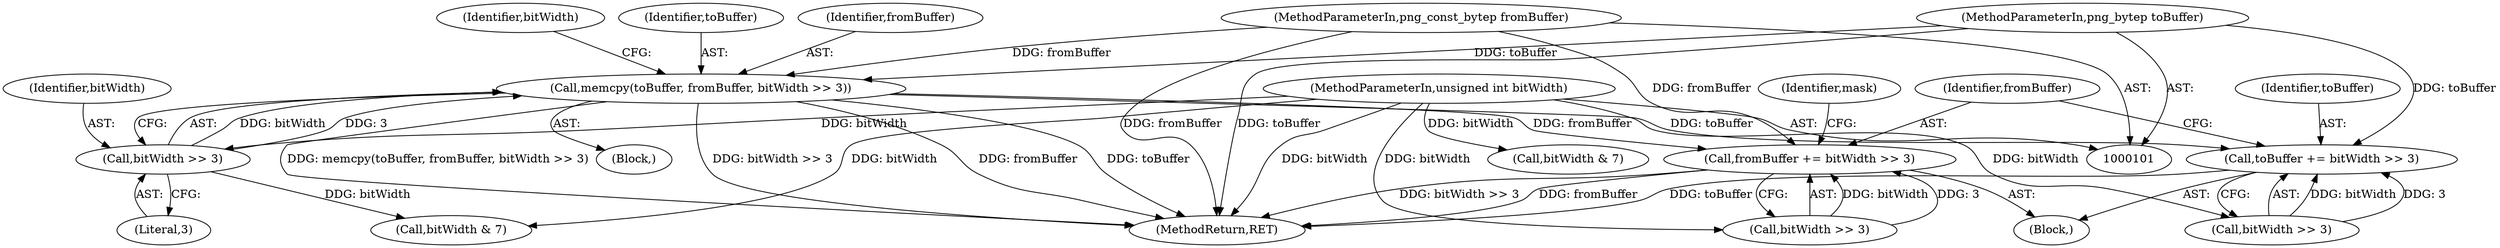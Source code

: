 digraph "0_Android_9d4853418ab2f754c2b63e091c29c5529b8b86ca_122@API" {
"1000106" [label="(Call,memcpy(toBuffer, fromBuffer, bitWidth >> 3))"];
"1000102" [label="(MethodParameterIn,png_bytep toBuffer)"];
"1000103" [label="(MethodParameterIn,png_const_bytep fromBuffer)"];
"1000109" [label="(Call,bitWidth >> 3)"];
"1000104" [label="(MethodParameterIn,unsigned int bitWidth)"];
"1000120" [label="(Call,toBuffer += bitWidth >> 3)"];
"1000125" [label="(Call,fromBuffer += bitWidth >> 3)"];
"1000104" [label="(MethodParameterIn,unsigned int bitWidth)"];
"1000125" [label="(Call,fromBuffer += bitWidth >> 3)"];
"1000110" [label="(Identifier,bitWidth)"];
"1000109" [label="(Call,bitWidth >> 3)"];
"1000102" [label="(MethodParameterIn,png_bytep toBuffer)"];
"1000103" [label="(MethodParameterIn,png_const_bytep fromBuffer)"];
"1000127" [label="(Call,bitWidth >> 3)"];
"1000121" [label="(Identifier,toBuffer)"];
"1000151" [label="(MethodReturn,RET)"];
"1000122" [label="(Call,bitWidth >> 3)"];
"1000114" [label="(Call,bitWidth & 7)"];
"1000118" [label="(Block,)"];
"1000131" [label="(Identifier,mask)"];
"1000107" [label="(Identifier,toBuffer)"];
"1000111" [label="(Literal,3)"];
"1000108" [label="(Identifier,fromBuffer)"];
"1000120" [label="(Call,toBuffer += bitWidth >> 3)"];
"1000134" [label="(Call,bitWidth & 7)"];
"1000105" [label="(Block,)"];
"1000106" [label="(Call,memcpy(toBuffer, fromBuffer, bitWidth >> 3))"];
"1000115" [label="(Identifier,bitWidth)"];
"1000126" [label="(Identifier,fromBuffer)"];
"1000106" -> "1000105"  [label="AST: "];
"1000106" -> "1000109"  [label="CFG: "];
"1000107" -> "1000106"  [label="AST: "];
"1000108" -> "1000106"  [label="AST: "];
"1000109" -> "1000106"  [label="AST: "];
"1000115" -> "1000106"  [label="CFG: "];
"1000106" -> "1000151"  [label="DDG: fromBuffer"];
"1000106" -> "1000151"  [label="DDG: toBuffer"];
"1000106" -> "1000151"  [label="DDG: memcpy(toBuffer, fromBuffer, bitWidth >> 3)"];
"1000106" -> "1000151"  [label="DDG: bitWidth >> 3"];
"1000102" -> "1000106"  [label="DDG: toBuffer"];
"1000103" -> "1000106"  [label="DDG: fromBuffer"];
"1000109" -> "1000106"  [label="DDG: bitWidth"];
"1000109" -> "1000106"  [label="DDG: 3"];
"1000106" -> "1000120"  [label="DDG: toBuffer"];
"1000106" -> "1000125"  [label="DDG: fromBuffer"];
"1000102" -> "1000101"  [label="AST: "];
"1000102" -> "1000151"  [label="DDG: toBuffer"];
"1000102" -> "1000120"  [label="DDG: toBuffer"];
"1000103" -> "1000101"  [label="AST: "];
"1000103" -> "1000151"  [label="DDG: fromBuffer"];
"1000103" -> "1000125"  [label="DDG: fromBuffer"];
"1000109" -> "1000111"  [label="CFG: "];
"1000110" -> "1000109"  [label="AST: "];
"1000111" -> "1000109"  [label="AST: "];
"1000104" -> "1000109"  [label="DDG: bitWidth"];
"1000109" -> "1000114"  [label="DDG: bitWidth"];
"1000104" -> "1000101"  [label="AST: "];
"1000104" -> "1000151"  [label="DDG: bitWidth"];
"1000104" -> "1000114"  [label="DDG: bitWidth"];
"1000104" -> "1000122"  [label="DDG: bitWidth"];
"1000104" -> "1000127"  [label="DDG: bitWidth"];
"1000104" -> "1000134"  [label="DDG: bitWidth"];
"1000120" -> "1000118"  [label="AST: "];
"1000120" -> "1000122"  [label="CFG: "];
"1000121" -> "1000120"  [label="AST: "];
"1000122" -> "1000120"  [label="AST: "];
"1000126" -> "1000120"  [label="CFG: "];
"1000120" -> "1000151"  [label="DDG: toBuffer"];
"1000122" -> "1000120"  [label="DDG: bitWidth"];
"1000122" -> "1000120"  [label="DDG: 3"];
"1000125" -> "1000118"  [label="AST: "];
"1000125" -> "1000127"  [label="CFG: "];
"1000126" -> "1000125"  [label="AST: "];
"1000127" -> "1000125"  [label="AST: "];
"1000131" -> "1000125"  [label="CFG: "];
"1000125" -> "1000151"  [label="DDG: bitWidth >> 3"];
"1000125" -> "1000151"  [label="DDG: fromBuffer"];
"1000127" -> "1000125"  [label="DDG: bitWidth"];
"1000127" -> "1000125"  [label="DDG: 3"];
}
